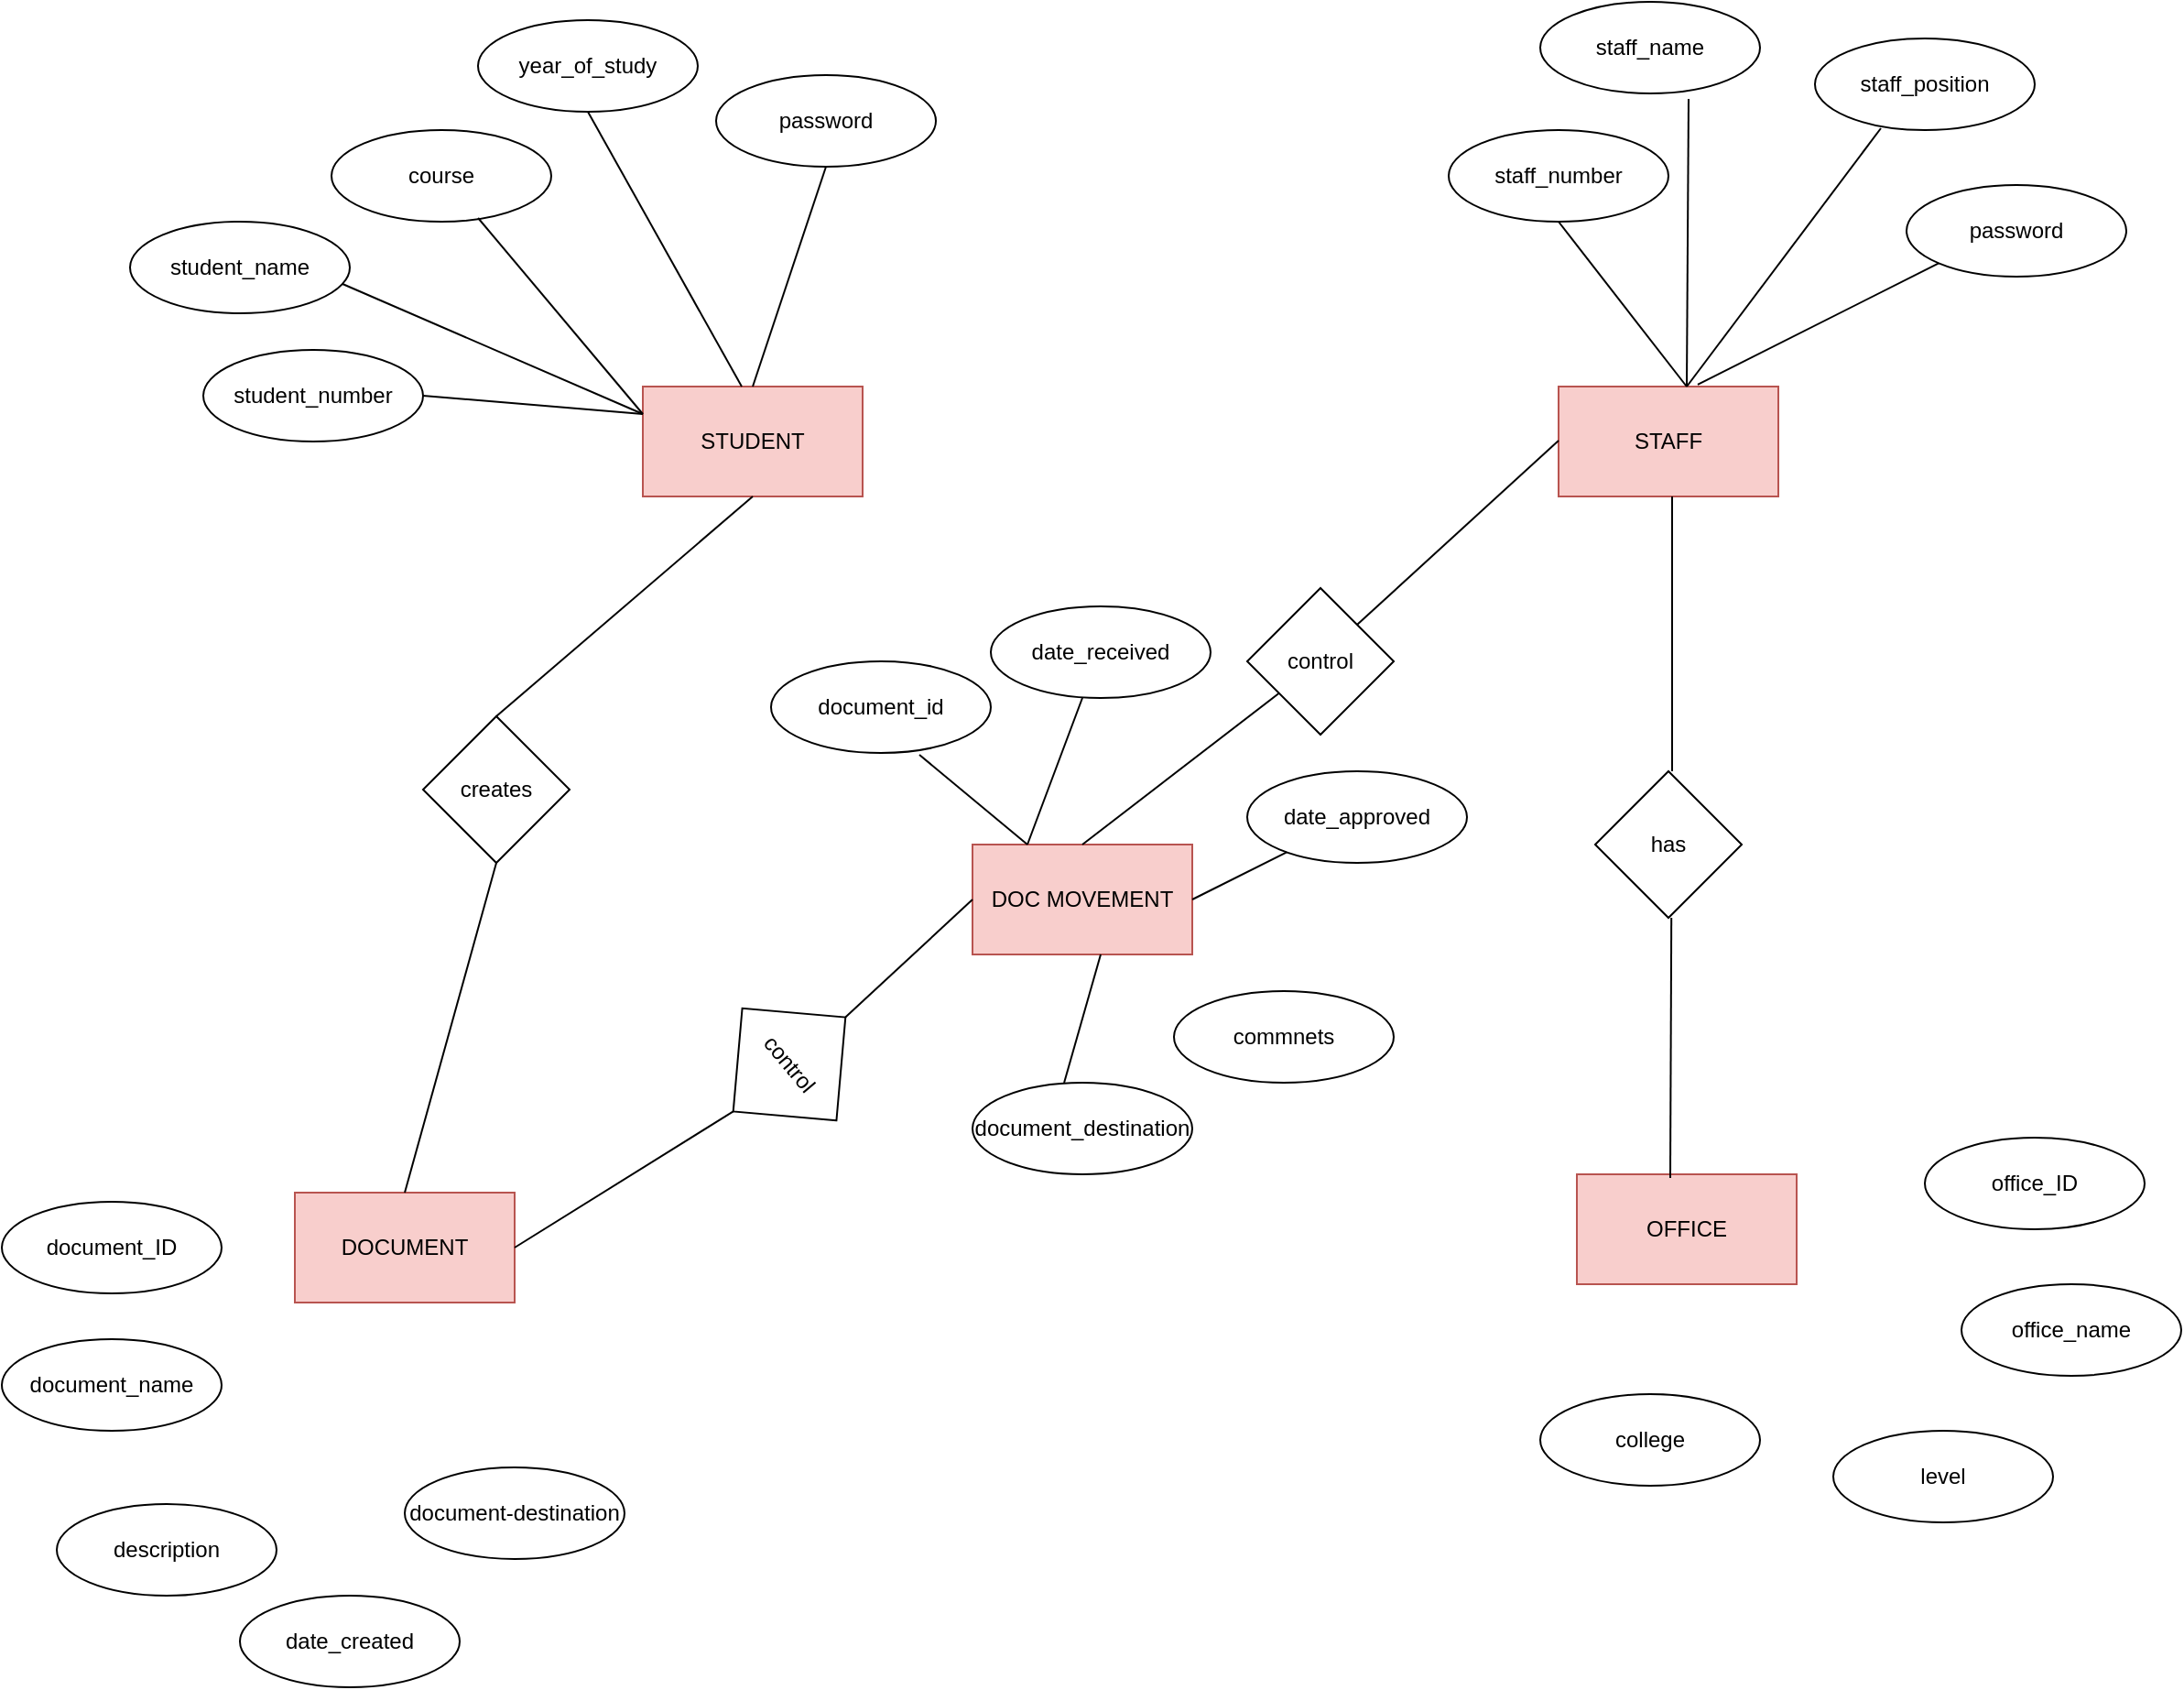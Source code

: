 <mxfile version="14.3.1" type="github">
  <diagram id="R2lEEEUBdFMjLlhIrx00" name="Page-1">
    <mxGraphModel dx="1030" dy="624" grid="1" gridSize="10" guides="1" tooltips="1" connect="1" arrows="1" fold="1" page="1" pageScale="1" pageWidth="1700" pageHeight="1100" math="0" shadow="0" extFonts="Permanent Marker^https://fonts.googleapis.com/css?family=Permanent+Marker">
      <root>
        <mxCell id="0" />
        <mxCell id="1" parent="0" />
        <mxCell id="o2bkA1gatLqntWUun0Q7-15" value="STUDENT" style="rounded=0;whiteSpace=wrap;html=1;fillColor=#f8cecc;strokeColor=#b85450;" vertex="1" parent="1">
          <mxGeometry x="350" y="250" width="120" height="60" as="geometry" />
        </mxCell>
        <mxCell id="o2bkA1gatLqntWUun0Q7-16" value="OFFICE" style="rounded=0;whiteSpace=wrap;html=1;fillColor=#f8cecc;strokeColor=#b85450;" vertex="1" parent="1">
          <mxGeometry x="860" y="680" width="120" height="60" as="geometry" />
        </mxCell>
        <mxCell id="o2bkA1gatLqntWUun0Q7-17" value="DOCUMENT" style="rounded=0;whiteSpace=wrap;html=1;fillColor=#f8cecc;strokeColor=#b85450;" vertex="1" parent="1">
          <mxGeometry x="160" y="690" width="120" height="60" as="geometry" />
        </mxCell>
        <mxCell id="o2bkA1gatLqntWUun0Q7-18" value="STAFF" style="rounded=0;whiteSpace=wrap;html=1;fillColor=#f8cecc;strokeColor=#b85450;" vertex="1" parent="1">
          <mxGeometry x="850" y="250" width="120" height="60" as="geometry" />
        </mxCell>
        <mxCell id="o2bkA1gatLqntWUun0Q7-19" value="has" style="rhombus;whiteSpace=wrap;html=1;direction=south;" vertex="1" parent="1">
          <mxGeometry x="870" y="460" width="80" height="80" as="geometry" />
        </mxCell>
        <mxCell id="o2bkA1gatLqntWUun0Q7-20" value="control" style="rhombus;whiteSpace=wrap;html=1;direction=south;" vertex="1" parent="1">
          <mxGeometry x="680" y="360" width="80" height="80" as="geometry" />
        </mxCell>
        <mxCell id="o2bkA1gatLqntWUun0Q7-21" value="creates" style="rhombus;whiteSpace=wrap;html=1;direction=south;" vertex="1" parent="1">
          <mxGeometry x="230" y="430" width="80" height="80" as="geometry" />
        </mxCell>
        <mxCell id="o2bkA1gatLqntWUun0Q7-22" value="course" style="ellipse;whiteSpace=wrap;html=1;" vertex="1" parent="1">
          <mxGeometry x="180" y="110" width="120" height="50" as="geometry" />
        </mxCell>
        <mxCell id="o2bkA1gatLqntWUun0Q7-26" value="" style="endArrow=none;html=1;exitX=0;exitY=0;exitDx=0;exitDy=0;entryX=0.5;entryY=1;entryDx=0;entryDy=0;" edge="1" parent="1" source="o2bkA1gatLqntWUun0Q7-20">
          <mxGeometry width="50" height="50" relative="1" as="geometry">
            <mxPoint x="700" y="279.5" as="sourcePoint" />
            <mxPoint x="850" y="279.5" as="targetPoint" />
          </mxGeometry>
        </mxCell>
        <mxCell id="o2bkA1gatLqntWUun0Q7-27" value="password" style="ellipse;whiteSpace=wrap;html=1;" vertex="1" parent="1">
          <mxGeometry x="390" y="80" width="120" height="50" as="geometry" />
        </mxCell>
        <mxCell id="o2bkA1gatLqntWUun0Q7-28" value="year_of_study" style="ellipse;whiteSpace=wrap;html=1;" vertex="1" parent="1">
          <mxGeometry x="260" y="50" width="120" height="50" as="geometry" />
        </mxCell>
        <mxCell id="o2bkA1gatLqntWUun0Q7-29" value="student_number" style="ellipse;whiteSpace=wrap;html=1;" vertex="1" parent="1">
          <mxGeometry x="110" y="230" width="120" height="50" as="geometry" />
        </mxCell>
        <mxCell id="o2bkA1gatLqntWUun0Q7-30" value="student_name" style="ellipse;whiteSpace=wrap;html=1;" vertex="1" parent="1">
          <mxGeometry x="70" y="160" width="120" height="50" as="geometry" />
        </mxCell>
        <mxCell id="o2bkA1gatLqntWUun0Q7-31" value="" style="endArrow=none;html=1;exitX=0;exitY=0.5;exitDx=0;exitDy=0;" edge="1" parent="1" source="o2bkA1gatLqntWUun0Q7-21">
          <mxGeometry width="50" height="50" relative="1" as="geometry">
            <mxPoint x="460" y="470" as="sourcePoint" />
            <mxPoint x="410" y="310" as="targetPoint" />
          </mxGeometry>
        </mxCell>
        <mxCell id="o2bkA1gatLqntWUun0Q7-32" value="" style="endArrow=none;html=1;exitX=1;exitY=0.5;exitDx=0;exitDy=0;entryX=0.5;entryY=0;entryDx=0;entryDy=0;" edge="1" parent="1" source="o2bkA1gatLqntWUun0Q7-21" target="o2bkA1gatLqntWUun0Q7-17">
          <mxGeometry width="50" height="50" relative="1" as="geometry">
            <mxPoint x="250" y="520" as="sourcePoint" />
            <mxPoint x="200" y="650" as="targetPoint" />
          </mxGeometry>
        </mxCell>
        <mxCell id="o2bkA1gatLqntWUun0Q7-35" value="" style="endArrow=none;html=1;entryX=0.45;entryY=1.033;entryDx=0;entryDy=0;entryPerimeter=0;exitX=0.425;exitY=0.033;exitDx=0;exitDy=0;exitPerimeter=0;" edge="1" parent="1" source="o2bkA1gatLqntWUun0Q7-16">
          <mxGeometry width="50" height="50" relative="1" as="geometry">
            <mxPoint x="912" y="670" as="sourcePoint" />
            <mxPoint x="911.6" y="540" as="targetPoint" />
          </mxGeometry>
        </mxCell>
        <mxCell id="o2bkA1gatLqntWUun0Q7-36" value="" style="endArrow=none;html=1;" edge="1" parent="1">
          <mxGeometry width="50" height="50" relative="1" as="geometry">
            <mxPoint x="912" y="460" as="sourcePoint" />
            <mxPoint x="912" y="310" as="targetPoint" />
          </mxGeometry>
        </mxCell>
        <mxCell id="o2bkA1gatLqntWUun0Q7-38" value="DOC MOVEMENT" style="rounded=0;whiteSpace=wrap;html=1;fillColor=#f8cecc;strokeColor=#b85450;" vertex="1" parent="1">
          <mxGeometry x="530" y="500" width="120" height="60" as="geometry" />
        </mxCell>
        <mxCell id="o2bkA1gatLqntWUun0Q7-40" value="staff_name" style="ellipse;whiteSpace=wrap;html=1;" vertex="1" parent="1">
          <mxGeometry x="840" y="40" width="120" height="50" as="geometry" />
        </mxCell>
        <mxCell id="o2bkA1gatLqntWUun0Q7-41" value="office_ID" style="ellipse;whiteSpace=wrap;html=1;" vertex="1" parent="1">
          <mxGeometry x="1050" y="660" width="120" height="50" as="geometry" />
        </mxCell>
        <mxCell id="o2bkA1gatLqntWUun0Q7-42" value="staff_number" style="ellipse;whiteSpace=wrap;html=1;" vertex="1" parent="1">
          <mxGeometry x="790" y="110" width="120" height="50" as="geometry" />
        </mxCell>
        <mxCell id="o2bkA1gatLqntWUun0Q7-43" value="password" style="ellipse;whiteSpace=wrap;html=1;" vertex="1" parent="1">
          <mxGeometry x="1040" y="140" width="120" height="50" as="geometry" />
        </mxCell>
        <mxCell id="o2bkA1gatLqntWUun0Q7-44" value="staff_position" style="ellipse;whiteSpace=wrap;html=1;" vertex="1" parent="1">
          <mxGeometry x="990" y="60" width="120" height="50" as="geometry" />
        </mxCell>
        <mxCell id="o2bkA1gatLqntWUun0Q7-45" value="level" style="ellipse;whiteSpace=wrap;html=1;" vertex="1" parent="1">
          <mxGeometry x="1000" y="820" width="120" height="50" as="geometry" />
        </mxCell>
        <mxCell id="o2bkA1gatLqntWUun0Q7-46" value="college" style="ellipse;whiteSpace=wrap;html=1;" vertex="1" parent="1">
          <mxGeometry x="840" y="800" width="120" height="50" as="geometry" />
        </mxCell>
        <mxCell id="o2bkA1gatLqntWUun0Q7-47" value="office_name" style="ellipse;whiteSpace=wrap;html=1;" vertex="1" parent="1">
          <mxGeometry x="1070" y="740" width="120" height="50" as="geometry" />
        </mxCell>
        <mxCell id="o2bkA1gatLqntWUun0Q7-48" value="date_created" style="ellipse;whiteSpace=wrap;html=1;" vertex="1" parent="1">
          <mxGeometry x="130" y="910" width="120" height="50" as="geometry" />
        </mxCell>
        <mxCell id="o2bkA1gatLqntWUun0Q7-49" value="document-destination" style="ellipse;whiteSpace=wrap;html=1;" vertex="1" parent="1">
          <mxGeometry x="220" y="840" width="120" height="50" as="geometry" />
        </mxCell>
        <mxCell id="o2bkA1gatLqntWUun0Q7-50" value="description" style="ellipse;whiteSpace=wrap;html=1;" vertex="1" parent="1">
          <mxGeometry x="30" y="860" width="120" height="50" as="geometry" />
        </mxCell>
        <mxCell id="o2bkA1gatLqntWUun0Q7-51" value="document_name" style="ellipse;whiteSpace=wrap;html=1;" vertex="1" parent="1">
          <mxGeometry y="770" width="120" height="50" as="geometry" />
        </mxCell>
        <mxCell id="o2bkA1gatLqntWUun0Q7-52" value="document_ID" style="ellipse;whiteSpace=wrap;html=1;" vertex="1" parent="1">
          <mxGeometry y="695" width="120" height="50" as="geometry" />
        </mxCell>
        <mxCell id="o2bkA1gatLqntWUun0Q7-54" value="control" style="rhombus;whiteSpace=wrap;html=1;direction=south;rotation=50;" vertex="1" parent="1">
          <mxGeometry x="390" y="580" width="80" height="80" as="geometry" />
        </mxCell>
        <mxCell id="o2bkA1gatLqntWUun0Q7-55" value="" style="endArrow=none;html=1;exitX=0.5;exitY=0;exitDx=0;exitDy=0;" edge="1" parent="1" source="o2bkA1gatLqntWUun0Q7-38" target="o2bkA1gatLqntWUun0Q7-20">
          <mxGeometry width="50" height="50" relative="1" as="geometry">
            <mxPoint x="590" y="520.5" as="sourcePoint" />
            <mxPoint x="720" y="440" as="targetPoint" />
          </mxGeometry>
        </mxCell>
        <mxCell id="o2bkA1gatLqntWUun0Q7-56" value="" style="endArrow=none;html=1;exitX=0;exitY=0.5;exitDx=0;exitDy=0;entryX=0;entryY=0.5;entryDx=0;entryDy=0;" edge="1" parent="1" source="o2bkA1gatLqntWUun0Q7-54" target="o2bkA1gatLqntWUun0Q7-38">
          <mxGeometry width="50" height="50" relative="1" as="geometry">
            <mxPoint x="460" y="620" as="sourcePoint" />
            <mxPoint x="590" y="560" as="targetPoint" />
          </mxGeometry>
        </mxCell>
        <mxCell id="o2bkA1gatLqntWUun0Q7-57" value="" style="endArrow=none;html=1;exitX=0.5;exitY=0;exitDx=0;exitDy=0;entryX=1;entryY=0.5;entryDx=0;entryDy=0;" edge="1" parent="1" target="o2bkA1gatLqntWUun0Q7-54">
          <mxGeometry width="50" height="50" relative="1" as="geometry">
            <mxPoint x="280" y="720" as="sourcePoint" />
            <mxPoint x="410" y="660" as="targetPoint" />
          </mxGeometry>
        </mxCell>
        <mxCell id="o2bkA1gatLqntWUun0Q7-58" value="document_destination" style="ellipse;whiteSpace=wrap;html=1;" vertex="1" parent="1">
          <mxGeometry x="530" y="630" width="120" height="50" as="geometry" />
        </mxCell>
        <mxCell id="o2bkA1gatLqntWUun0Q7-59" value="commnets" style="ellipse;whiteSpace=wrap;html=1;" vertex="1" parent="1">
          <mxGeometry x="640" y="580" width="120" height="50" as="geometry" />
        </mxCell>
        <mxCell id="o2bkA1gatLqntWUun0Q7-60" value="date_received" style="ellipse;whiteSpace=wrap;html=1;" vertex="1" parent="1">
          <mxGeometry x="540" y="370" width="120" height="50" as="geometry" />
        </mxCell>
        <mxCell id="o2bkA1gatLqntWUun0Q7-61" value="date_approved" style="ellipse;whiteSpace=wrap;html=1;" vertex="1" parent="1">
          <mxGeometry x="680" y="460" width="120" height="50" as="geometry" />
        </mxCell>
        <mxCell id="o2bkA1gatLqntWUun0Q7-62" value="document_id" style="ellipse;whiteSpace=wrap;html=1;" vertex="1" parent="1">
          <mxGeometry x="420" y="400" width="120" height="50" as="geometry" />
        </mxCell>
        <mxCell id="o2bkA1gatLqntWUun0Q7-63" value="" style="endArrow=none;html=1;exitX=0;exitY=0;exitDx=0;exitDy=0;entryX=0.5;entryY=1;entryDx=0;entryDy=0;" edge="1" parent="1" target="o2bkA1gatLqntWUun0Q7-27">
          <mxGeometry width="50" height="50" relative="1" as="geometry">
            <mxPoint x="410" y="250" as="sourcePoint" />
            <mxPoint x="520" y="149.5" as="targetPoint" />
          </mxGeometry>
        </mxCell>
        <mxCell id="o2bkA1gatLqntWUun0Q7-64" value="" style="endArrow=none;html=1;exitX=0.45;exitY=0;exitDx=0;exitDy=0;entryX=0.5;entryY=1;entryDx=0;entryDy=0;exitPerimeter=0;" edge="1" parent="1" source="o2bkA1gatLqntWUun0Q7-15" target="o2bkA1gatLqntWUun0Q7-28">
          <mxGeometry width="50" height="50" relative="1" as="geometry">
            <mxPoint x="290" y="220" as="sourcePoint" />
            <mxPoint x="330" y="100" as="targetPoint" />
          </mxGeometry>
        </mxCell>
        <mxCell id="o2bkA1gatLqntWUun0Q7-65" value="" style="endArrow=none;html=1;exitX=0;exitY=0.25;exitDx=0;exitDy=0;entryX=0.667;entryY=0.96;entryDx=0;entryDy=0;entryPerimeter=0;" edge="1" parent="1" source="o2bkA1gatLqntWUun0Q7-15" target="o2bkA1gatLqntWUun0Q7-22">
          <mxGeometry width="50" height="50" relative="1" as="geometry">
            <mxPoint x="280" y="270" as="sourcePoint" />
            <mxPoint x="320" y="150" as="targetPoint" />
          </mxGeometry>
        </mxCell>
        <mxCell id="o2bkA1gatLqntWUun0Q7-66" value="" style="endArrow=none;html=1;exitX=0;exitY=0.25;exitDx=0;exitDy=0;entryX=0.967;entryY=0.68;entryDx=0;entryDy=0;entryPerimeter=0;" edge="1" parent="1" source="o2bkA1gatLqntWUun0Q7-15" target="o2bkA1gatLqntWUun0Q7-30">
          <mxGeometry width="50" height="50" relative="1" as="geometry">
            <mxPoint x="230" y="315" as="sourcePoint" />
            <mxPoint x="270" y="195" as="targetPoint" />
          </mxGeometry>
        </mxCell>
        <mxCell id="o2bkA1gatLqntWUun0Q7-67" value="" style="endArrow=none;html=1;exitX=1;exitY=0.5;exitDx=0;exitDy=0;entryX=0;entryY=0.25;entryDx=0;entryDy=0;" edge="1" parent="1" source="o2bkA1gatLqntWUun0Q7-29" target="o2bkA1gatLqntWUun0Q7-15">
          <mxGeometry width="50" height="50" relative="1" as="geometry">
            <mxPoint x="290" y="390" as="sourcePoint" />
            <mxPoint x="330" y="270" as="targetPoint" />
          </mxGeometry>
        </mxCell>
        <mxCell id="o2bkA1gatLqntWUun0Q7-69" value="" style="endArrow=none;html=1;exitX=0;exitY=0;exitDx=0;exitDy=0;entryX=0.3;entryY=0.98;entryDx=0;entryDy=0;entryPerimeter=0;" edge="1" parent="1" target="o2bkA1gatLqntWUun0Q7-44">
          <mxGeometry width="50" height="50" relative="1" as="geometry">
            <mxPoint x="920" y="250" as="sourcePoint" />
            <mxPoint x="1030" y="100" as="targetPoint" />
          </mxGeometry>
        </mxCell>
        <mxCell id="o2bkA1gatLqntWUun0Q7-70" value="" style="endArrow=none;html=1;exitX=0;exitY=0;exitDx=0;exitDy=0;entryX=0.675;entryY=1.06;entryDx=0;entryDy=0;entryPerimeter=0;" edge="1" parent="1" target="o2bkA1gatLqntWUun0Q7-40">
          <mxGeometry width="50" height="50" relative="1" as="geometry">
            <mxPoint x="920" y="250" as="sourcePoint" />
            <mxPoint x="960" y="130" as="targetPoint" />
          </mxGeometry>
        </mxCell>
        <mxCell id="o2bkA1gatLqntWUun0Q7-71" value="" style="endArrow=none;html=1;exitX=0.583;exitY=0;exitDx=0;exitDy=0;entryX=0.5;entryY=1;entryDx=0;entryDy=0;exitPerimeter=0;" edge="1" parent="1" source="o2bkA1gatLqntWUun0Q7-18">
          <mxGeometry width="50" height="50" relative="1" as="geometry">
            <mxPoint x="810" y="280" as="sourcePoint" />
            <mxPoint x="850" y="160" as="targetPoint" />
          </mxGeometry>
        </mxCell>
        <mxCell id="o2bkA1gatLqntWUun0Q7-73" value="" style="endArrow=none;html=1;exitX=0.633;exitY=-0.017;exitDx=0;exitDy=0;entryX=0;entryY=1;entryDx=0;entryDy=0;exitPerimeter=0;" edge="1" parent="1" source="o2bkA1gatLqntWUun0Q7-18" target="o2bkA1gatLqntWUun0Q7-43">
          <mxGeometry width="50" height="50" relative="1" as="geometry">
            <mxPoint x="930" y="260" as="sourcePoint" />
            <mxPoint x="1036" y="119" as="targetPoint" />
          </mxGeometry>
        </mxCell>
        <mxCell id="o2bkA1gatLqntWUun0Q7-74" value="" style="endArrow=none;html=1;" edge="1" parent="1">
          <mxGeometry width="50" height="50" relative="1" as="geometry">
            <mxPoint x="560" y="500" as="sourcePoint" />
            <mxPoint x="501" y="451" as="targetPoint" />
          </mxGeometry>
        </mxCell>
        <mxCell id="o2bkA1gatLqntWUun0Q7-75" value="" style="endArrow=none;html=1;exitX=0.25;exitY=0;exitDx=0;exitDy=0;" edge="1" parent="1" source="o2bkA1gatLqntWUun0Q7-38">
          <mxGeometry width="50" height="50" relative="1" as="geometry">
            <mxPoint x="570" y="510" as="sourcePoint" />
            <mxPoint x="590" y="420" as="targetPoint" />
          </mxGeometry>
        </mxCell>
        <mxCell id="o2bkA1gatLqntWUun0Q7-76" value="" style="endArrow=none;html=1;exitX=1;exitY=0.5;exitDx=0;exitDy=0;" edge="1" parent="1" source="o2bkA1gatLqntWUun0Q7-38" target="o2bkA1gatLqntWUun0Q7-61">
          <mxGeometry width="50" height="50" relative="1" as="geometry">
            <mxPoint x="650" y="540" as="sourcePoint" />
            <mxPoint x="680" y="460" as="targetPoint" />
          </mxGeometry>
        </mxCell>
        <mxCell id="o2bkA1gatLqntWUun0Q7-77" value="" style="endArrow=none;html=1;exitX=0.417;exitY=0;exitDx=0;exitDy=0;exitPerimeter=0;" edge="1" parent="1" source="o2bkA1gatLqntWUun0Q7-58">
          <mxGeometry width="50" height="50" relative="1" as="geometry">
            <mxPoint x="570" y="640" as="sourcePoint" />
            <mxPoint x="600" y="560" as="targetPoint" />
          </mxGeometry>
        </mxCell>
      </root>
    </mxGraphModel>
  </diagram>
</mxfile>
